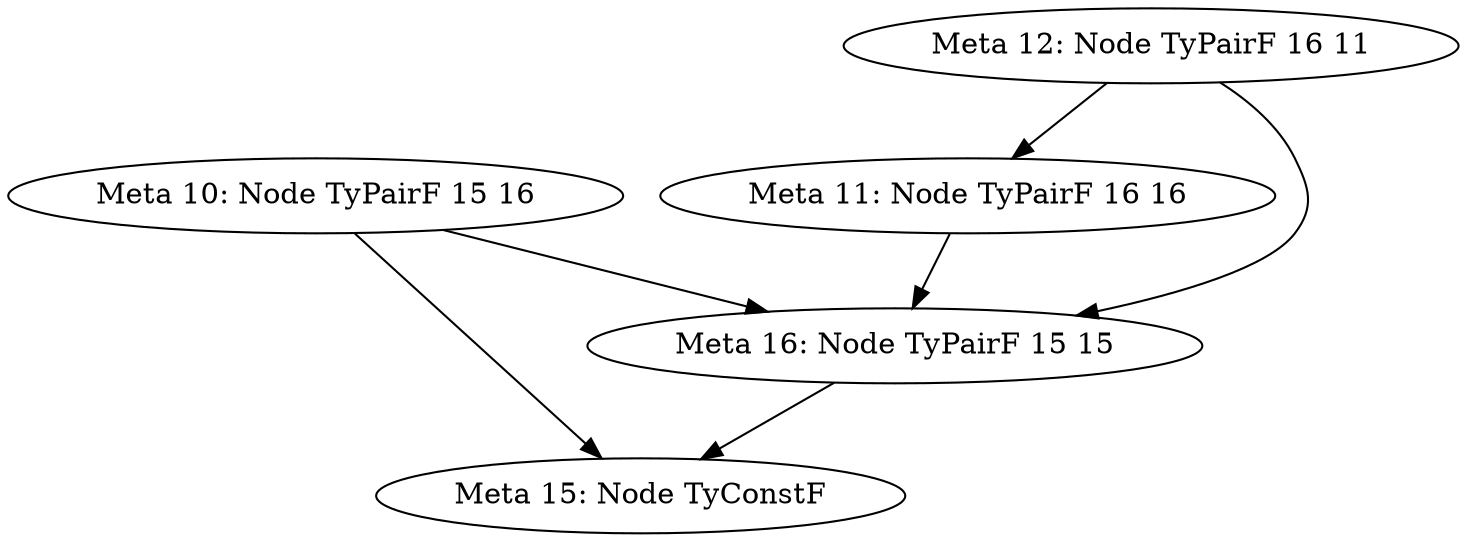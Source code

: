 digraph 
{
  "10" [label="Meta 10: Node TyPairF 15 16"]
  "11" [label="Meta 11: Node TyPairF 16 16"]
  "12" [label="Meta 12: Node TyPairF 16 11"]
  "15" [label="Meta 15: Node TyConstF"]
  "16" [label="Meta 16: Node TyPairF 15 15"]
  "10" -> "15"
  "10" -> "16"
  "11" -> "16"
  "12" -> "11"
  "12" -> "16"
  "16" -> "15"
}

